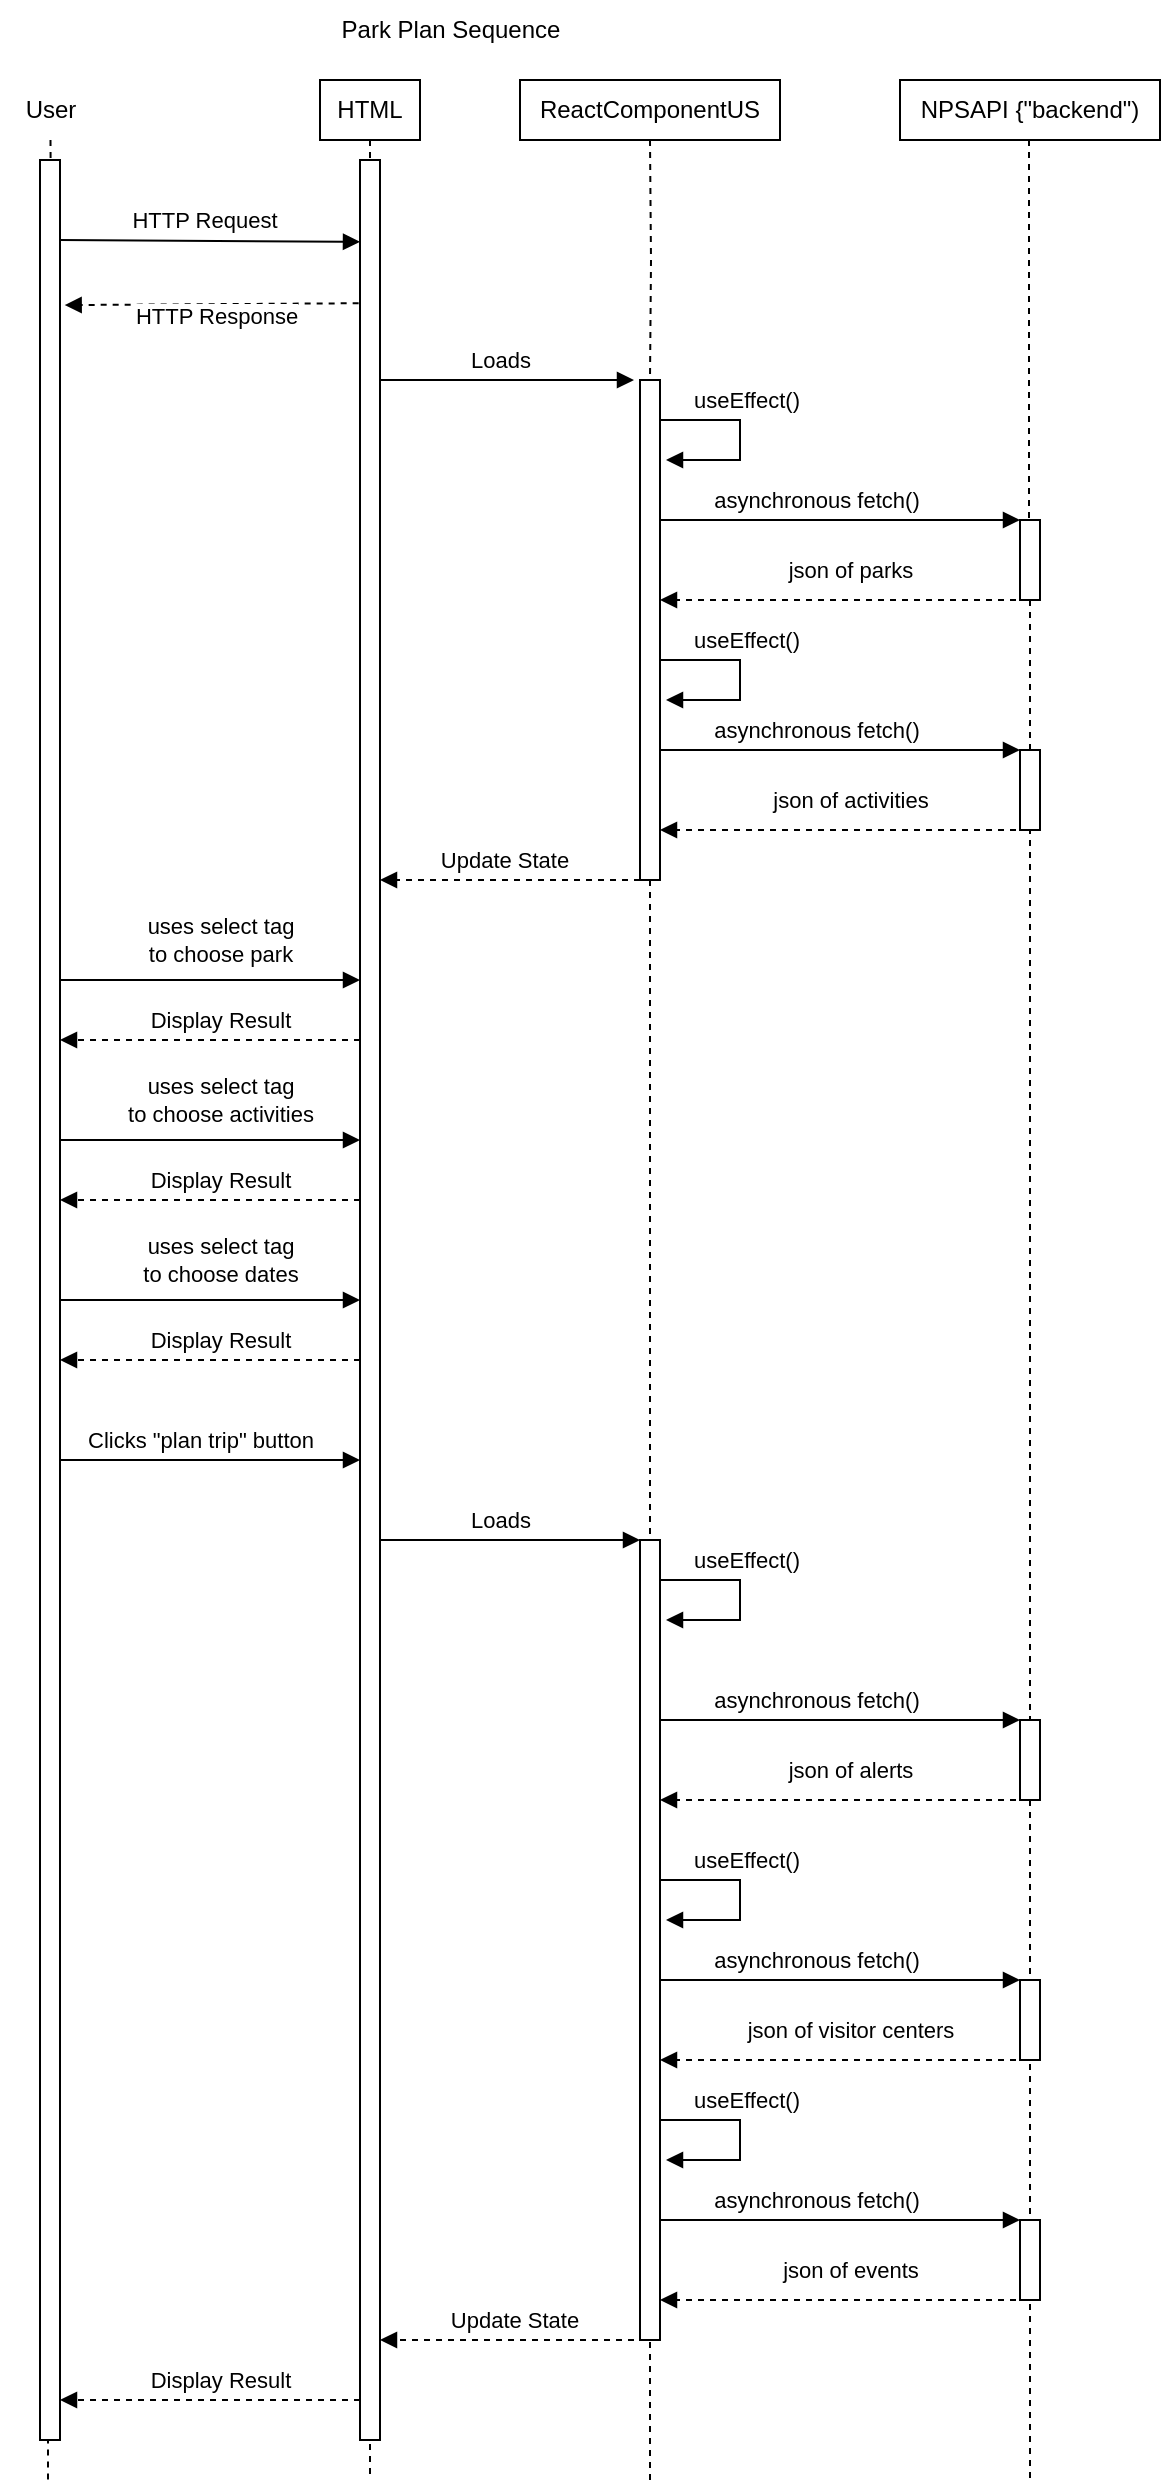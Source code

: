 <mxfile version="24.8.2">
  <diagram name="Page-1" id="2N_hKdzQS2WtKXgOqkMZ">
    <mxGraphModel dx="629" dy="658" grid="1" gridSize="10" guides="1" tooltips="1" connect="1" arrows="1" fold="1" page="1" pageScale="1" pageWidth="850" pageHeight="1100" math="0" shadow="0">
      <root>
        <mxCell id="0" />
        <mxCell id="1" parent="0" />
        <mxCell id="mt4EAMJdz2PLvbKeGVNi-27" value="" style="group" vertex="1" connectable="0" parent="1">
          <mxGeometry x="634" y="80" width="491" height="1170" as="geometry" />
        </mxCell>
        <mxCell id="4_751Qfp6eRG20XVYGbz-63" style="edgeStyle=orthogonalEdgeStyle;rounded=0;orthogonalLoop=1;jettySize=auto;html=1;exitX=0.5;exitY=1;exitDx=0;exitDy=0;endArrow=none;endFill=0;dashed=1;" parent="mt4EAMJdz2PLvbKeGVNi-27" source="4_751Qfp6eRG20XVYGbz-8" edge="1">
          <mxGeometry relative="1" as="geometry">
            <mxPoint x="160.41" as="sourcePoint" />
            <mxPoint x="161" y="1170" as="targetPoint" />
          </mxGeometry>
        </mxCell>
        <mxCell id="4_751Qfp6eRG20XVYGbz-14" style="edgeStyle=orthogonalEdgeStyle;rounded=0;orthogonalLoop=1;jettySize=auto;html=1;exitX=0.5;exitY=1;exitDx=0;exitDy=0;endArrow=none;endFill=0;dashed=1;" parent="mt4EAMJdz2PLvbKeGVNi-27" source="4_751Qfp6eRG20XVYGbz-33" edge="1">
          <mxGeometry relative="1" as="geometry">
            <mxPoint x="490.5" as="sourcePoint" />
            <mxPoint x="491" y="1170" as="targetPoint" />
          </mxGeometry>
        </mxCell>
        <mxCell id="4_751Qfp6eRG20XVYGbz-65" style="edgeStyle=orthogonalEdgeStyle;rounded=0;orthogonalLoop=1;jettySize=auto;html=1;exitX=0.5;exitY=1;exitDx=0;exitDy=0;endArrow=none;endFill=0;dashed=1;" parent="mt4EAMJdz2PLvbKeGVNi-27" edge="1">
          <mxGeometry relative="1" as="geometry">
            <mxPoint x="1.25" as="sourcePoint" />
            <mxPoint y="1170" as="targetPoint" />
            <Array as="points">
              <mxPoint x="1" y="10.446" />
              <mxPoint y="10.446" />
              <mxPoint y="523.366" />
              <mxPoint x="1" y="523.366" />
              <mxPoint x="1" y="1044.643" />
            </Array>
          </mxGeometry>
        </mxCell>
        <mxCell id="4_751Qfp6eRG20XVYGbz-70" style="edgeStyle=orthogonalEdgeStyle;shape=connector;rounded=0;orthogonalLoop=1;jettySize=auto;html=1;exitX=0;exitY=0.75;exitDx=0;exitDy=0;entryX=1;entryY=0.75;entryDx=0;entryDy=0;strokeColor=default;align=center;verticalAlign=middle;fontFamily=Helvetica;fontSize=11;fontColor=default;labelBackgroundColor=default;endArrow=block;endFill=1;dashed=1;" parent="mt4EAMJdz2PLvbKeGVNi-27" edge="1">
          <mxGeometry relative="1" as="geometry">
            <mxPoint x="156" y="1130" as="sourcePoint" />
            <mxPoint x="6" y="1130" as="targetPoint" />
            <Array as="points">
              <mxPoint x="116" y="1130" />
              <mxPoint x="116" y="1130" />
            </Array>
          </mxGeometry>
        </mxCell>
        <mxCell id="4_751Qfp6eRG20XVYGbz-97" value="Display Result" style="edgeLabel;html=1;align=center;verticalAlign=middle;resizable=0;points=[];fontFamily=Helvetica;fontSize=11;fontColor=default;labelBackgroundColor=default;" parent="4_751Qfp6eRG20XVYGbz-70" vertex="1" connectable="0">
          <mxGeometry x="-0.213" y="1" relative="1" as="geometry">
            <mxPoint x="-11" y="-11" as="offset" />
          </mxGeometry>
        </mxCell>
        <mxCell id="4_751Qfp6eRG20XVYGbz-12" style="edgeStyle=orthogonalEdgeStyle;rounded=0;orthogonalLoop=1;jettySize=auto;html=1;endArrow=none;endFill=0;dashed=1;" parent="mt4EAMJdz2PLvbKeGVNi-27" edge="1">
          <mxGeometry relative="1" as="geometry">
            <mxPoint x="301" y="1170" as="sourcePoint" />
            <mxPoint x="301" y="1030" as="targetPoint" />
          </mxGeometry>
        </mxCell>
        <mxCell id="4_751Qfp6eRG20XVYGbz-88" style="edgeStyle=orthogonalEdgeStyle;shape=connector;rounded=0;orthogonalLoop=1;jettySize=auto;html=1;strokeColor=default;align=center;verticalAlign=middle;fontFamily=Helvetica;fontSize=11;fontColor=default;labelBackgroundColor=default;endArrow=block;endFill=1;dashed=1;" parent="mt4EAMJdz2PLvbKeGVNi-27" edge="1">
          <mxGeometry relative="1" as="geometry">
            <mxPoint x="293" y="1100" as="sourcePoint" />
            <mxPoint x="166" y="1100" as="targetPoint" />
            <Array as="points">
              <mxPoint x="236" y="1100" />
              <mxPoint x="236" y="1100" />
            </Array>
          </mxGeometry>
        </mxCell>
        <mxCell id="4_751Qfp6eRG20XVYGbz-89" value="Update State" style="edgeLabel;html=1;align=center;verticalAlign=middle;resizable=0;points=[];fontFamily=Helvetica;fontSize=11;fontColor=default;labelBackgroundColor=default;" parent="4_751Qfp6eRG20XVYGbz-88" vertex="1" connectable="0">
          <mxGeometry x="0.291" y="1" relative="1" as="geometry">
            <mxPoint x="22" y="-11" as="offset" />
          </mxGeometry>
        </mxCell>
        <mxCell id="4_751Qfp6eRG20XVYGbz-3" value="Park Plan Sequence" style="text;html=1;align=center;verticalAlign=middle;resizable=0;points=[];autosize=1;strokeColor=none;fillColor=none;" parent="1" vertex="1">
          <mxGeometry x="770" y="10" width="130" height="30" as="geometry" />
        </mxCell>
        <mxCell id="4_751Qfp6eRG20XVYGbz-68" style="edgeStyle=orthogonalEdgeStyle;shape=connector;rounded=0;orthogonalLoop=1;jettySize=auto;html=1;exitX=0;exitY=0.75;exitDx=0;exitDy=0;entryX=1;entryY=0.75;entryDx=0;entryDy=0;strokeColor=default;align=center;verticalAlign=middle;fontFamily=Helvetica;fontSize=11;fontColor=default;labelBackgroundColor=default;endArrow=block;endFill=1;dashed=1;" parent="1" edge="1">
          <mxGeometry relative="1" as="geometry">
            <mxPoint x="790" y="530.0" as="sourcePoint" />
            <mxPoint x="640" y="530.0" as="targetPoint" />
          </mxGeometry>
        </mxCell>
        <mxCell id="4_751Qfp6eRG20XVYGbz-71" value="Display Result" style="edgeLabel;html=1;align=center;verticalAlign=middle;resizable=0;points=[];fontFamily=Helvetica;fontSize=11;fontColor=default;labelBackgroundColor=default;" parent="4_751Qfp6eRG20XVYGbz-68" vertex="1" connectable="0">
          <mxGeometry x="-0.133" y="-2" relative="1" as="geometry">
            <mxPoint x="-5" y="-8" as="offset" />
          </mxGeometry>
        </mxCell>
        <mxCell id="4_751Qfp6eRG20XVYGbz-6" value="" style="rounded=0;whiteSpace=wrap;html=1;" parent="1" vertex="1">
          <mxGeometry x="790" y="90" width="10" height="1140" as="geometry" />
        </mxCell>
        <mxCell id="4_751Qfp6eRG20XVYGbz-8" value="HTML" style="whiteSpace=wrap;html=1;" parent="1" vertex="1">
          <mxGeometry x="770" y="50" width="50" height="30" as="geometry" />
        </mxCell>
        <mxCell id="4_751Qfp6eRG20XVYGbz-10" value="ReactComponentUS" style="rounded=0;whiteSpace=wrap;html=1;" parent="1" vertex="1">
          <mxGeometry x="870" y="50" width="130" height="30" as="geometry" />
        </mxCell>
        <mxCell id="4_751Qfp6eRG20XVYGbz-13" value="NPSAPI {&quot;backend&quot;)" style="whiteSpace=wrap;html=1;" parent="1" vertex="1">
          <mxGeometry x="1060" y="50" width="130" height="30" as="geometry" />
        </mxCell>
        <mxCell id="4_751Qfp6eRG20XVYGbz-20" value="" style="endArrow=block;html=1;rounded=0;entryX=-0.033;entryY=0.093;entryDx=0;entryDy=0;entryPerimeter=0;exitX=0.933;exitY=0.092;exitDx=0;exitDy=0;exitPerimeter=0;endFill=1;" parent="1" edge="1">
          <mxGeometry width="50" height="50" relative="1" as="geometry">
            <mxPoint x="639.66" y="130.0" as="sourcePoint" />
            <mxPoint x="790.0" y="130.93" as="targetPoint" />
          </mxGeometry>
        </mxCell>
        <mxCell id="4_751Qfp6eRG20XVYGbz-21" value="HTTP Request" style="edgeLabel;html=1;align=center;verticalAlign=middle;resizable=0;points=[];" parent="4_751Qfp6eRG20XVYGbz-20" vertex="1" connectable="0">
          <mxGeometry x="0.1" relative="1" as="geometry">
            <mxPoint x="-10" y="-11" as="offset" />
          </mxGeometry>
        </mxCell>
        <mxCell id="4_751Qfp6eRG20XVYGbz-22" value="" style="endArrow=block;dashed=1;html=1;rounded=0;entryX=1.2;entryY=0.127;entryDx=0;entryDy=0;entryPerimeter=0;exitX=-0.1;exitY=0.126;exitDx=0;exitDy=0;exitPerimeter=0;endFill=1;" parent="1" edge="1">
          <mxGeometry width="50" height="50" relative="1" as="geometry">
            <mxPoint x="789.33" y="161.62" as="sourcePoint" />
            <mxPoint x="642.33" y="162.55" as="targetPoint" />
          </mxGeometry>
        </mxCell>
        <mxCell id="4_751Qfp6eRG20XVYGbz-23" value="HTTP Response" style="edgeLabel;html=1;align=center;verticalAlign=middle;resizable=0;points=[];" parent="4_751Qfp6eRG20XVYGbz-22" vertex="1" connectable="0">
          <mxGeometry x="0.159" relative="1" as="geometry">
            <mxPoint x="13" y="6" as="offset" />
          </mxGeometry>
        </mxCell>
        <mxCell id="4_751Qfp6eRG20XVYGbz-25" value="" style="edgeStyle=orthogonalEdgeStyle;rounded=0;orthogonalLoop=1;jettySize=auto;html=1;exitX=0.5;exitY=1;exitDx=0;exitDy=0;endArrow=none;endFill=0;dashed=1;" parent="1" target="4_751Qfp6eRG20XVYGbz-24" edge="1">
          <mxGeometry relative="1" as="geometry">
            <mxPoint x="935" y="80" as="sourcePoint" />
            <mxPoint x="935" y="760" as="targetPoint" />
          </mxGeometry>
        </mxCell>
        <mxCell id="4_751Qfp6eRG20XVYGbz-31" style="edgeStyle=orthogonalEdgeStyle;rounded=0;orthogonalLoop=1;jettySize=auto;html=1;exitX=1;exitY=0.25;exitDx=0;exitDy=0;endArrow=block;endFill=1;" parent="1" edge="1">
          <mxGeometry relative="1" as="geometry">
            <mxPoint x="943" y="240" as="targetPoint" />
            <mxPoint x="940" y="220" as="sourcePoint" />
            <Array as="points">
              <mxPoint x="980" y="220" />
              <mxPoint x="980" y="240" />
            </Array>
          </mxGeometry>
        </mxCell>
        <mxCell id="4_751Qfp6eRG20XVYGbz-32" value="useEffect()" style="edgeLabel;html=1;align=center;verticalAlign=middle;resizable=0;points=[];" parent="4_751Qfp6eRG20XVYGbz-31" vertex="1" connectable="0">
          <mxGeometry x="-0.556" relative="1" as="geometry">
            <mxPoint x="21" y="-10" as="offset" />
          </mxGeometry>
        </mxCell>
        <mxCell id="4_751Qfp6eRG20XVYGbz-37" style="edgeStyle=orthogonalEdgeStyle;rounded=0;orthogonalLoop=1;jettySize=auto;html=1;exitX=1;exitY=0.25;exitDx=0;exitDy=0;entryX=0;entryY=0;entryDx=0;entryDy=0;endArrow=block;endFill=1;" parent="1" edge="1">
          <mxGeometry relative="1" as="geometry">
            <mxPoint x="1120" y="270" as="targetPoint" />
            <mxPoint x="940" y="270" as="sourcePoint" />
            <Array as="points">
              <mxPoint x="980" y="270" />
              <mxPoint x="980" y="270" />
            </Array>
          </mxGeometry>
        </mxCell>
        <mxCell id="4_751Qfp6eRG20XVYGbz-38" value="asynchronous fetch()" style="edgeLabel;html=1;align=center;verticalAlign=middle;resizable=0;points=[];" parent="4_751Qfp6eRG20XVYGbz-37" vertex="1" connectable="0">
          <mxGeometry x="-0.133" y="1" relative="1" as="geometry">
            <mxPoint y="-9" as="offset" />
          </mxGeometry>
        </mxCell>
        <mxCell id="4_751Qfp6eRG20XVYGbz-24" value="" style="rounded=0;whiteSpace=wrap;html=1;" parent="1" vertex="1">
          <mxGeometry x="930" y="200" width="10" height="250" as="geometry" />
        </mxCell>
        <mxCell id="4_751Qfp6eRG20XVYGbz-26" style="edgeStyle=orthogonalEdgeStyle;rounded=0;orthogonalLoop=1;jettySize=auto;html=1;exitX=1;exitY=0.25;exitDx=0;exitDy=0;entryX=-0.3;entryY=0.22;entryDx=0;entryDy=0;entryPerimeter=0;endArrow=block;endFill=1;" parent="1" edge="1">
          <mxGeometry relative="1" as="geometry">
            <mxPoint x="800" y="200.0" as="sourcePoint" />
            <mxPoint x="927" y="200" as="targetPoint" />
          </mxGeometry>
        </mxCell>
        <mxCell id="4_751Qfp6eRG20XVYGbz-29" value="Loads" style="edgeLabel;html=1;align=center;verticalAlign=middle;resizable=0;points=[];" parent="4_751Qfp6eRG20XVYGbz-26" vertex="1" connectable="0">
          <mxGeometry x="-0.213" y="3" relative="1" as="geometry">
            <mxPoint x="10" y="-7" as="offset" />
          </mxGeometry>
        </mxCell>
        <mxCell id="4_751Qfp6eRG20XVYGbz-28" style="edgeStyle=orthogonalEdgeStyle;rounded=0;orthogonalLoop=1;jettySize=auto;html=1;exitX=0;exitY=1;exitDx=0;exitDy=0;dashed=1;endArrow=block;endFill=1;" parent="1" source="4_751Qfp6eRG20XVYGbz-24" edge="1">
          <mxGeometry relative="1" as="geometry">
            <mxPoint x="800" y="450" as="targetPoint" />
            <Array as="points">
              <mxPoint x="900" y="450" />
              <mxPoint x="900" y="450" />
            </Array>
          </mxGeometry>
        </mxCell>
        <mxCell id="4_751Qfp6eRG20XVYGbz-30" value="Update State" style="edgeLabel;html=1;align=center;verticalAlign=middle;resizable=0;points=[];" parent="4_751Qfp6eRG20XVYGbz-28" vertex="1" connectable="0">
          <mxGeometry x="0.047" relative="1" as="geometry">
            <mxPoint y="-10" as="offset" />
          </mxGeometry>
        </mxCell>
        <mxCell id="4_751Qfp6eRG20XVYGbz-34" value="" style="edgeStyle=orthogonalEdgeStyle;rounded=0;orthogonalLoop=1;jettySize=auto;html=1;exitX=0.5;exitY=1;exitDx=0;exitDy=0;endArrow=none;endFill=0;dashed=1;" parent="1" target="4_751Qfp6eRG20XVYGbz-33" edge="1">
          <mxGeometry relative="1" as="geometry">
            <mxPoint x="1124.5" y="80" as="sourcePoint" />
            <mxPoint x="1125" y="760" as="targetPoint" />
          </mxGeometry>
        </mxCell>
        <mxCell id="4_751Qfp6eRG20XVYGbz-33" value="" style="rounded=0;whiteSpace=wrap;html=1;" parent="1" vertex="1">
          <mxGeometry x="1120" y="270" width="10" height="40" as="geometry" />
        </mxCell>
        <mxCell id="4_751Qfp6eRG20XVYGbz-42" style="edgeStyle=orthogonalEdgeStyle;rounded=0;orthogonalLoop=1;jettySize=auto;html=1;exitX=0;exitY=1;exitDx=0;exitDy=0;entryX=1;entryY=0.56;entryDx=0;entryDy=0;entryPerimeter=0;endArrow=block;endFill=1;dashed=1;" parent="1" edge="1">
          <mxGeometry relative="1" as="geometry">
            <mxPoint x="1120" y="300" as="sourcePoint" />
            <mxPoint x="940" y="310" as="targetPoint" />
            <Array as="points">
              <mxPoint x="1080" y="310" />
              <mxPoint x="1080" y="310" />
            </Array>
          </mxGeometry>
        </mxCell>
        <mxCell id="4_751Qfp6eRG20XVYGbz-43" value="json of parks" style="edgeLabel;html=1;align=center;verticalAlign=middle;resizable=0;points=[];fontFamily=Helvetica;fontSize=11;fontColor=default;labelBackgroundColor=default;" parent="4_751Qfp6eRG20XVYGbz-42" vertex="1" connectable="0">
          <mxGeometry x="0.111" y="-3" relative="1" as="geometry">
            <mxPoint x="10" y="-12" as="offset" />
          </mxGeometry>
        </mxCell>
        <mxCell id="4_751Qfp6eRG20XVYGbz-44" style="edgeStyle=orthogonalEdgeStyle;rounded=0;orthogonalLoop=1;jettySize=auto;html=1;exitX=1;exitY=0.25;exitDx=0;exitDy=0;endArrow=block;endFill=1;" parent="1" edge="1">
          <mxGeometry relative="1" as="geometry">
            <mxPoint x="943" y="820" as="targetPoint" />
            <mxPoint x="940" y="800" as="sourcePoint" />
            <Array as="points">
              <mxPoint x="980" y="800" />
              <mxPoint x="980" y="820" />
            </Array>
          </mxGeometry>
        </mxCell>
        <mxCell id="4_751Qfp6eRG20XVYGbz-45" value="useEffect()" style="edgeLabel;html=1;align=center;verticalAlign=middle;resizable=0;points=[];" parent="4_751Qfp6eRG20XVYGbz-44" vertex="1" connectable="0">
          <mxGeometry x="-0.556" relative="1" as="geometry">
            <mxPoint x="21" y="-10" as="offset" />
          </mxGeometry>
        </mxCell>
        <mxCell id="4_751Qfp6eRG20XVYGbz-56" style="edgeStyle=orthogonalEdgeStyle;rounded=0;orthogonalLoop=1;jettySize=auto;html=1;exitX=1;exitY=0.25;exitDx=0;exitDy=0;entryX=0;entryY=0;entryDx=0;entryDy=0;endArrow=block;endFill=1;" parent="1" edge="1">
          <mxGeometry relative="1" as="geometry">
            <mxPoint x="1120" y="385" as="targetPoint" />
            <mxPoint x="940" y="385" as="sourcePoint" />
            <Array as="points">
              <mxPoint x="980" y="385" />
              <mxPoint x="980" y="385" />
            </Array>
          </mxGeometry>
        </mxCell>
        <mxCell id="4_751Qfp6eRG20XVYGbz-57" value="asynchronous fetch()" style="edgeLabel;html=1;align=center;verticalAlign=middle;resizable=0;points=[];" parent="4_751Qfp6eRG20XVYGbz-56" vertex="1" connectable="0">
          <mxGeometry x="-0.133" y="1" relative="1" as="geometry">
            <mxPoint y="-9" as="offset" />
          </mxGeometry>
        </mxCell>
        <mxCell id="4_751Qfp6eRG20XVYGbz-58" value="" style="rounded=0;whiteSpace=wrap;html=1;" parent="1" vertex="1">
          <mxGeometry x="1120" y="385" width="10" height="40" as="geometry" />
        </mxCell>
        <mxCell id="4_751Qfp6eRG20XVYGbz-59" style="edgeStyle=orthogonalEdgeStyle;rounded=0;orthogonalLoop=1;jettySize=auto;html=1;exitX=0;exitY=1;exitDx=0;exitDy=0;entryX=1;entryY=0.56;entryDx=0;entryDy=0;entryPerimeter=0;endArrow=block;endFill=1;dashed=1;" parent="1" edge="1">
          <mxGeometry relative="1" as="geometry">
            <mxPoint x="1120" y="415" as="sourcePoint" />
            <mxPoint x="940" y="425" as="targetPoint" />
            <Array as="points">
              <mxPoint x="1080" y="425" />
              <mxPoint x="1080" y="425" />
            </Array>
          </mxGeometry>
        </mxCell>
        <mxCell id="4_751Qfp6eRG20XVYGbz-60" value="json of activities" style="edgeLabel;html=1;align=center;verticalAlign=middle;resizable=0;points=[];fontFamily=Helvetica;fontSize=11;fontColor=default;labelBackgroundColor=default;" parent="4_751Qfp6eRG20XVYGbz-59" vertex="1" connectable="0">
          <mxGeometry x="0.111" y="-3" relative="1" as="geometry">
            <mxPoint x="10" y="-12" as="offset" />
          </mxGeometry>
        </mxCell>
        <mxCell id="4_751Qfp6eRG20XVYGbz-66" style="edgeStyle=orthogonalEdgeStyle;shape=connector;rounded=0;orthogonalLoop=1;jettySize=auto;html=1;exitX=1;exitY=0.75;exitDx=0;exitDy=0;entryX=0;entryY=0.75;entryDx=0;entryDy=0;strokeColor=default;align=center;verticalAlign=middle;fontFamily=Helvetica;fontSize=11;fontColor=default;labelBackgroundColor=default;endArrow=block;endFill=1;" parent="1" edge="1">
          <mxGeometry relative="1" as="geometry">
            <mxPoint x="640" y="500.0" as="sourcePoint" />
            <mxPoint x="790" y="500.0" as="targetPoint" />
          </mxGeometry>
        </mxCell>
        <mxCell id="4_751Qfp6eRG20XVYGbz-67" value="uses select tag&lt;div&gt;to choose park&lt;/div&gt;" style="edgeLabel;html=1;align=center;verticalAlign=middle;resizable=0;points=[];fontFamily=Helvetica;fontSize=11;fontColor=default;labelBackgroundColor=default;" parent="4_751Qfp6eRG20XVYGbz-66" vertex="1" connectable="0">
          <mxGeometry x="0.173" y="-2" relative="1" as="geometry">
            <mxPoint x="-8" y="-22" as="offset" />
          </mxGeometry>
        </mxCell>
        <mxCell id="4_751Qfp6eRG20XVYGbz-4" value="" style="rounded=0;whiteSpace=wrap;html=1;" parent="1" vertex="1">
          <mxGeometry x="630" y="90" width="10" height="1140" as="geometry" />
        </mxCell>
        <mxCell id="4_751Qfp6eRG20XVYGbz-5" value="User" style="text;html=1;align=center;verticalAlign=middle;resizable=0;points=[];autosize=1;strokeColor=none;fillColor=none;" parent="1" vertex="1">
          <mxGeometry x="610" y="50" width="50" height="30" as="geometry" />
        </mxCell>
        <mxCell id="4_751Qfp6eRG20XVYGbz-72" style="edgeStyle=orthogonalEdgeStyle;shape=connector;rounded=0;orthogonalLoop=1;jettySize=auto;html=1;exitX=1;exitY=0.75;exitDx=0;exitDy=0;entryX=0;entryY=0.75;entryDx=0;entryDy=0;strokeColor=default;align=center;verticalAlign=middle;fontFamily=Helvetica;fontSize=11;fontColor=default;labelBackgroundColor=default;endArrow=block;endFill=1;" parent="1" edge="1">
          <mxGeometry relative="1" as="geometry">
            <mxPoint x="640" y="580" as="sourcePoint" />
            <mxPoint x="790" y="580" as="targetPoint" />
          </mxGeometry>
        </mxCell>
        <mxCell id="4_751Qfp6eRG20XVYGbz-73" value="&lt;span style=&quot;caret-color: rgb(0, 0, 0); color: rgb(0, 0, 0); font-family: Helvetica; font-size: 11px; font-style: normal; font-variant-caps: normal; font-weight: 400; letter-spacing: normal; orphans: auto; text-align: center; text-indent: 0px; text-transform: none; white-space: nowrap; widows: auto; word-spacing: 0px; -webkit-text-stroke-width: 0px; background-color: rgb(255, 255, 255); text-decoration: none; display: inline !important; float: none;&quot;&gt;uses select tag&lt;/span&gt;&lt;div style=&quot;caret-color: rgb(0, 0, 0); color: rgb(0, 0, 0); font-family: Helvetica; font-size: 11px; font-style: normal; font-variant-caps: normal; font-weight: 400; letter-spacing: normal; orphans: auto; text-align: center; text-indent: 0px; text-transform: none; white-space: nowrap; widows: auto; word-spacing: 0px; -webkit-text-stroke-width: 0px; background-color: rgb(255, 255, 255); text-decoration: none;&quot;&gt;to choose activities&lt;/div&gt;" style="edgeLabel;html=1;align=center;verticalAlign=middle;resizable=0;points=[];fontFamily=Helvetica;fontSize=11;fontColor=default;labelBackgroundColor=default;" parent="4_751Qfp6eRG20XVYGbz-72" vertex="1" connectable="0">
          <mxGeometry x="0.16" y="-1" relative="1" as="geometry">
            <mxPoint x="-7" y="-21" as="offset" />
          </mxGeometry>
        </mxCell>
        <mxCell id="4_751Qfp6eRG20XVYGbz-75" style="edgeStyle=orthogonalEdgeStyle;shape=connector;rounded=0;orthogonalLoop=1;jettySize=auto;html=1;exitX=0;exitY=0.75;exitDx=0;exitDy=0;entryX=1;entryY=0.75;entryDx=0;entryDy=0;strokeColor=default;align=center;verticalAlign=middle;fontFamily=Helvetica;fontSize=11;fontColor=default;labelBackgroundColor=default;endArrow=block;endFill=1;dashed=1;" parent="1" edge="1">
          <mxGeometry relative="1" as="geometry">
            <mxPoint x="790" y="610.0" as="sourcePoint" />
            <mxPoint x="640" y="610.0" as="targetPoint" />
          </mxGeometry>
        </mxCell>
        <mxCell id="4_751Qfp6eRG20XVYGbz-76" value="Display Result" style="edgeLabel;html=1;align=center;verticalAlign=middle;resizable=0;points=[];fontFamily=Helvetica;fontSize=11;fontColor=default;labelBackgroundColor=default;" parent="4_751Qfp6eRG20XVYGbz-75" vertex="1" connectable="0">
          <mxGeometry x="-0.133" y="-2" relative="1" as="geometry">
            <mxPoint x="-5" y="-8" as="offset" />
          </mxGeometry>
        </mxCell>
        <mxCell id="4_751Qfp6eRG20XVYGbz-77" style="edgeStyle=orthogonalEdgeStyle;shape=connector;rounded=0;orthogonalLoop=1;jettySize=auto;html=1;exitX=1;exitY=0.75;exitDx=0;exitDy=0;entryX=0;entryY=0.75;entryDx=0;entryDy=0;strokeColor=default;align=center;verticalAlign=middle;fontFamily=Helvetica;fontSize=11;fontColor=default;labelBackgroundColor=default;endArrow=block;endFill=1;" parent="1" edge="1">
          <mxGeometry relative="1" as="geometry">
            <mxPoint x="640" y="660" as="sourcePoint" />
            <mxPoint x="790" y="660" as="targetPoint" />
          </mxGeometry>
        </mxCell>
        <mxCell id="4_751Qfp6eRG20XVYGbz-78" value="&lt;span style=&quot;caret-color: rgb(0, 0, 0); color: rgb(0, 0, 0); font-family: Helvetica; font-size: 11px; font-style: normal; font-variant-caps: normal; font-weight: 400; letter-spacing: normal; orphans: auto; text-align: center; text-indent: 0px; text-transform: none; white-space: nowrap; widows: auto; word-spacing: 0px; -webkit-text-stroke-width: 0px; background-color: rgb(255, 255, 255); text-decoration: none; display: inline !important; float: none;&quot;&gt;uses select tag&lt;/span&gt;&lt;div style=&quot;caret-color: rgb(0, 0, 0); color: rgb(0, 0, 0); font-family: Helvetica; font-size: 11px; font-style: normal; font-variant-caps: normal; font-weight: 400; letter-spacing: normal; orphans: auto; text-align: center; text-indent: 0px; text-transform: none; white-space: nowrap; widows: auto; word-spacing: 0px; -webkit-text-stroke-width: 0px; background-color: rgb(255, 255, 255); text-decoration: none;&quot;&gt;to choose dates&lt;/div&gt;" style="edgeLabel;html=1;align=center;verticalAlign=middle;resizable=0;points=[];fontFamily=Helvetica;fontSize=11;fontColor=default;labelBackgroundColor=default;" parent="4_751Qfp6eRG20XVYGbz-77" vertex="1" connectable="0">
          <mxGeometry x="0.16" y="-1" relative="1" as="geometry">
            <mxPoint x="-7" y="-21" as="offset" />
          </mxGeometry>
        </mxCell>
        <mxCell id="4_751Qfp6eRG20XVYGbz-79" style="edgeStyle=orthogonalEdgeStyle;shape=connector;rounded=0;orthogonalLoop=1;jettySize=auto;html=1;exitX=0;exitY=0.75;exitDx=0;exitDy=0;entryX=1;entryY=0.75;entryDx=0;entryDy=0;strokeColor=default;align=center;verticalAlign=middle;fontFamily=Helvetica;fontSize=11;fontColor=default;labelBackgroundColor=default;endArrow=block;endFill=1;dashed=1;" parent="1" edge="1">
          <mxGeometry relative="1" as="geometry">
            <mxPoint x="790" y="690.0" as="sourcePoint" />
            <mxPoint x="640" y="690.0" as="targetPoint" />
          </mxGeometry>
        </mxCell>
        <mxCell id="4_751Qfp6eRG20XVYGbz-80" value="Display Result" style="edgeLabel;html=1;align=center;verticalAlign=middle;resizable=0;points=[];fontFamily=Helvetica;fontSize=11;fontColor=default;labelBackgroundColor=default;" parent="4_751Qfp6eRG20XVYGbz-79" vertex="1" connectable="0">
          <mxGeometry x="-0.133" y="-2" relative="1" as="geometry">
            <mxPoint x="-5" y="-8" as="offset" />
          </mxGeometry>
        </mxCell>
        <mxCell id="4_751Qfp6eRG20XVYGbz-81" style="edgeStyle=orthogonalEdgeStyle;shape=connector;rounded=0;orthogonalLoop=1;jettySize=auto;html=1;exitX=1;exitY=0.75;exitDx=0;exitDy=0;entryX=0;entryY=0.75;entryDx=0;entryDy=0;strokeColor=default;align=center;verticalAlign=middle;fontFamily=Helvetica;fontSize=11;fontColor=default;labelBackgroundColor=default;endArrow=block;endFill=1;" parent="1" edge="1">
          <mxGeometry relative="1" as="geometry">
            <mxPoint x="640" y="740" as="sourcePoint" />
            <mxPoint x="790" y="740" as="targetPoint" />
          </mxGeometry>
        </mxCell>
        <mxCell id="4_751Qfp6eRG20XVYGbz-82" value="Clicks &quot;plan trip&quot; button" style="edgeLabel;html=1;align=center;verticalAlign=middle;resizable=0;points=[];fontFamily=Helvetica;fontSize=11;fontColor=default;labelBackgroundColor=default;" parent="4_751Qfp6eRG20XVYGbz-81" vertex="1" connectable="0">
          <mxGeometry x="0.16" y="-1" relative="1" as="geometry">
            <mxPoint x="-17" y="-11" as="offset" />
          </mxGeometry>
        </mxCell>
        <mxCell id="4_751Qfp6eRG20XVYGbz-84" value="" style="edgeStyle=orthogonalEdgeStyle;rounded=0;orthogonalLoop=1;jettySize=auto;html=1;exitX=0.5;exitY=1;exitDx=0;exitDy=0;endArrow=none;endFill=0;dashed=1;" parent="1" source="4_751Qfp6eRG20XVYGbz-24" target="4_751Qfp6eRG20XVYGbz-83" edge="1">
          <mxGeometry relative="1" as="geometry">
            <mxPoint x="935" y="450" as="sourcePoint" />
            <mxPoint x="935" y="1080" as="targetPoint" />
          </mxGeometry>
        </mxCell>
        <mxCell id="4_751Qfp6eRG20XVYGbz-83" value="" style="rounded=0;whiteSpace=wrap;html=1;" parent="1" vertex="1">
          <mxGeometry x="930" y="780" width="10" height="400" as="geometry" />
        </mxCell>
        <mxCell id="4_751Qfp6eRG20XVYGbz-86" style="edgeStyle=orthogonalEdgeStyle;shape=connector;rounded=0;orthogonalLoop=1;jettySize=auto;html=1;exitX=1;exitY=0.75;exitDx=0;exitDy=0;entryX=0;entryY=0;entryDx=0;entryDy=0;strokeColor=default;align=center;verticalAlign=middle;fontFamily=Helvetica;fontSize=11;fontColor=default;labelBackgroundColor=default;endArrow=block;endFill=1;" parent="1" target="4_751Qfp6eRG20XVYGbz-83" edge="1">
          <mxGeometry relative="1" as="geometry">
            <mxPoint x="800" y="780" as="sourcePoint" />
            <mxPoint x="950" y="780" as="targetPoint" />
            <Array as="points">
              <mxPoint x="880" y="780" />
              <mxPoint x="880" y="780" />
            </Array>
          </mxGeometry>
        </mxCell>
        <mxCell id="4_751Qfp6eRG20XVYGbz-87" value="Loads" style="edgeLabel;html=1;align=center;verticalAlign=middle;resizable=0;points=[];fontFamily=Helvetica;fontSize=11;fontColor=default;labelBackgroundColor=default;" parent="4_751Qfp6eRG20XVYGbz-86" vertex="1" connectable="0">
          <mxGeometry x="-0.123" y="-4" relative="1" as="geometry">
            <mxPoint x="3" y="-14" as="offset" />
          </mxGeometry>
        </mxCell>
        <mxCell id="4_751Qfp6eRG20XVYGbz-90" style="edgeStyle=orthogonalEdgeStyle;rounded=0;orthogonalLoop=1;jettySize=auto;html=1;exitX=1;exitY=0.25;exitDx=0;exitDy=0;endArrow=block;endFill=1;" parent="1" edge="1">
          <mxGeometry relative="1" as="geometry">
            <mxPoint x="943" y="360" as="targetPoint" />
            <mxPoint x="940" y="340" as="sourcePoint" />
            <Array as="points">
              <mxPoint x="980" y="340" />
              <mxPoint x="980" y="360" />
            </Array>
          </mxGeometry>
        </mxCell>
        <mxCell id="4_751Qfp6eRG20XVYGbz-91" value="useEffect()" style="edgeLabel;html=1;align=center;verticalAlign=middle;resizable=0;points=[];" parent="4_751Qfp6eRG20XVYGbz-90" vertex="1" connectable="0">
          <mxGeometry x="-0.556" relative="1" as="geometry">
            <mxPoint x="21" y="-10" as="offset" />
          </mxGeometry>
        </mxCell>
        <mxCell id="4_751Qfp6eRG20XVYGbz-92" style="edgeStyle=orthogonalEdgeStyle;rounded=0;orthogonalLoop=1;jettySize=auto;html=1;exitX=1;exitY=0.25;exitDx=0;exitDy=0;entryX=0;entryY=0;entryDx=0;entryDy=0;endArrow=block;endFill=1;" parent="1" edge="1">
          <mxGeometry relative="1" as="geometry">
            <mxPoint x="1120" y="870" as="targetPoint" />
            <mxPoint x="940" y="870" as="sourcePoint" />
            <Array as="points">
              <mxPoint x="980" y="870" />
              <mxPoint x="980" y="870" />
            </Array>
          </mxGeometry>
        </mxCell>
        <mxCell id="4_751Qfp6eRG20XVYGbz-93" value="asynchronous fetch()" style="edgeLabel;html=1;align=center;verticalAlign=middle;resizable=0;points=[];" parent="4_751Qfp6eRG20XVYGbz-92" vertex="1" connectable="0">
          <mxGeometry x="-0.133" y="1" relative="1" as="geometry">
            <mxPoint y="-9" as="offset" />
          </mxGeometry>
        </mxCell>
        <mxCell id="4_751Qfp6eRG20XVYGbz-94" value="" style="rounded=0;whiteSpace=wrap;html=1;" parent="1" vertex="1">
          <mxGeometry x="1120" y="870" width="10" height="40" as="geometry" />
        </mxCell>
        <mxCell id="4_751Qfp6eRG20XVYGbz-95" style="edgeStyle=orthogonalEdgeStyle;rounded=0;orthogonalLoop=1;jettySize=auto;html=1;exitX=0;exitY=1;exitDx=0;exitDy=0;entryX=1;entryY=0.56;entryDx=0;entryDy=0;entryPerimeter=0;endArrow=block;endFill=1;dashed=1;" parent="1" edge="1">
          <mxGeometry relative="1" as="geometry">
            <mxPoint x="1120" y="900" as="sourcePoint" />
            <mxPoint x="940" y="910" as="targetPoint" />
            <Array as="points">
              <mxPoint x="1080" y="910" />
              <mxPoint x="1080" y="910" />
            </Array>
          </mxGeometry>
        </mxCell>
        <mxCell id="4_751Qfp6eRG20XVYGbz-96" value="json of alerts" style="edgeLabel;html=1;align=center;verticalAlign=middle;resizable=0;points=[];fontFamily=Helvetica;fontSize=11;fontColor=default;labelBackgroundColor=default;" parent="4_751Qfp6eRG20XVYGbz-95" vertex="1" connectable="0">
          <mxGeometry x="0.111" y="-3" relative="1" as="geometry">
            <mxPoint x="10" y="-12" as="offset" />
          </mxGeometry>
        </mxCell>
        <mxCell id="mt4EAMJdz2PLvbKeGVNi-6" style="edgeStyle=orthogonalEdgeStyle;rounded=0;orthogonalLoop=1;jettySize=auto;html=1;exitX=1;exitY=0.25;exitDx=0;exitDy=0;endArrow=block;endFill=1;" edge="1" parent="1">
          <mxGeometry relative="1" as="geometry">
            <mxPoint x="943" y="970" as="targetPoint" />
            <mxPoint x="940" y="950" as="sourcePoint" />
            <Array as="points">
              <mxPoint x="980" y="950" />
              <mxPoint x="980" y="970" />
            </Array>
          </mxGeometry>
        </mxCell>
        <mxCell id="mt4EAMJdz2PLvbKeGVNi-7" value="useEffect()" style="edgeLabel;html=1;align=center;verticalAlign=middle;resizable=0;points=[];" vertex="1" connectable="0" parent="mt4EAMJdz2PLvbKeGVNi-6">
          <mxGeometry x="-0.556" relative="1" as="geometry">
            <mxPoint x="21" y="-10" as="offset" />
          </mxGeometry>
        </mxCell>
        <mxCell id="mt4EAMJdz2PLvbKeGVNi-8" style="edgeStyle=orthogonalEdgeStyle;rounded=0;orthogonalLoop=1;jettySize=auto;html=1;exitX=1;exitY=0.25;exitDx=0;exitDy=0;entryX=0;entryY=0;entryDx=0;entryDy=0;endArrow=block;endFill=1;" edge="1" parent="1">
          <mxGeometry relative="1" as="geometry">
            <mxPoint x="1120" y="1000" as="targetPoint" />
            <mxPoint x="940" y="1000" as="sourcePoint" />
            <Array as="points">
              <mxPoint x="980" y="1000" />
              <mxPoint x="980" y="1000" />
            </Array>
          </mxGeometry>
        </mxCell>
        <mxCell id="mt4EAMJdz2PLvbKeGVNi-9" value="asynchronous fetch()" style="edgeLabel;html=1;align=center;verticalAlign=middle;resizable=0;points=[];" vertex="1" connectable="0" parent="mt4EAMJdz2PLvbKeGVNi-8">
          <mxGeometry x="-0.133" y="1" relative="1" as="geometry">
            <mxPoint y="-9" as="offset" />
          </mxGeometry>
        </mxCell>
        <mxCell id="mt4EAMJdz2PLvbKeGVNi-10" value="" style="rounded=0;whiteSpace=wrap;html=1;" vertex="1" parent="1">
          <mxGeometry x="1120" y="1000" width="10" height="40" as="geometry" />
        </mxCell>
        <mxCell id="mt4EAMJdz2PLvbKeGVNi-11" style="edgeStyle=orthogonalEdgeStyle;rounded=0;orthogonalLoop=1;jettySize=auto;html=1;exitX=0;exitY=1;exitDx=0;exitDy=0;entryX=1;entryY=0.56;entryDx=0;entryDy=0;entryPerimeter=0;endArrow=block;endFill=1;dashed=1;" edge="1" parent="1">
          <mxGeometry relative="1" as="geometry">
            <mxPoint x="1120" y="1030" as="sourcePoint" />
            <mxPoint x="940" y="1040" as="targetPoint" />
            <Array as="points">
              <mxPoint x="1080" y="1040" />
              <mxPoint x="1080" y="1040" />
            </Array>
          </mxGeometry>
        </mxCell>
        <mxCell id="mt4EAMJdz2PLvbKeGVNi-12" value="json of visitor centers" style="edgeLabel;html=1;align=center;verticalAlign=middle;resizable=0;points=[];fontFamily=Helvetica;fontSize=11;fontColor=default;labelBackgroundColor=default;" vertex="1" connectable="0" parent="mt4EAMJdz2PLvbKeGVNi-11">
          <mxGeometry x="0.111" y="-3" relative="1" as="geometry">
            <mxPoint x="10" y="-12" as="offset" />
          </mxGeometry>
        </mxCell>
        <mxCell id="mt4EAMJdz2PLvbKeGVNi-20" style="edgeStyle=orthogonalEdgeStyle;rounded=0;orthogonalLoop=1;jettySize=auto;html=1;exitX=1;exitY=0.25;exitDx=0;exitDy=0;endArrow=block;endFill=1;" edge="1" parent="1">
          <mxGeometry relative="1" as="geometry">
            <mxPoint x="943" y="1090" as="targetPoint" />
            <mxPoint x="940" y="1070" as="sourcePoint" />
            <Array as="points">
              <mxPoint x="980" y="1070" />
              <mxPoint x="980" y="1090" />
            </Array>
          </mxGeometry>
        </mxCell>
        <mxCell id="mt4EAMJdz2PLvbKeGVNi-21" value="useEffect()" style="edgeLabel;html=1;align=center;verticalAlign=middle;resizable=0;points=[];" vertex="1" connectable="0" parent="mt4EAMJdz2PLvbKeGVNi-20">
          <mxGeometry x="-0.556" relative="1" as="geometry">
            <mxPoint x="21" y="-10" as="offset" />
          </mxGeometry>
        </mxCell>
        <mxCell id="mt4EAMJdz2PLvbKeGVNi-22" style="edgeStyle=orthogonalEdgeStyle;rounded=0;orthogonalLoop=1;jettySize=auto;html=1;exitX=1;exitY=0.25;exitDx=0;exitDy=0;entryX=0;entryY=0;entryDx=0;entryDy=0;endArrow=block;endFill=1;" edge="1" parent="1">
          <mxGeometry relative="1" as="geometry">
            <mxPoint x="1120" y="1120" as="targetPoint" />
            <mxPoint x="940" y="1120" as="sourcePoint" />
            <Array as="points">
              <mxPoint x="980" y="1120" />
              <mxPoint x="980" y="1120" />
            </Array>
          </mxGeometry>
        </mxCell>
        <mxCell id="mt4EAMJdz2PLvbKeGVNi-23" value="asynchronous fetch()" style="edgeLabel;html=1;align=center;verticalAlign=middle;resizable=0;points=[];" vertex="1" connectable="0" parent="mt4EAMJdz2PLvbKeGVNi-22">
          <mxGeometry x="-0.133" y="1" relative="1" as="geometry">
            <mxPoint y="-9" as="offset" />
          </mxGeometry>
        </mxCell>
        <mxCell id="mt4EAMJdz2PLvbKeGVNi-24" value="" style="rounded=0;whiteSpace=wrap;html=1;" vertex="1" parent="1">
          <mxGeometry x="1120" y="1120" width="10" height="40" as="geometry" />
        </mxCell>
        <mxCell id="mt4EAMJdz2PLvbKeGVNi-25" style="edgeStyle=orthogonalEdgeStyle;rounded=0;orthogonalLoop=1;jettySize=auto;html=1;exitX=0;exitY=1;exitDx=0;exitDy=0;entryX=1;entryY=0.56;entryDx=0;entryDy=0;entryPerimeter=0;endArrow=block;endFill=1;dashed=1;" edge="1" parent="1">
          <mxGeometry relative="1" as="geometry">
            <mxPoint x="1120" y="1150" as="sourcePoint" />
            <mxPoint x="940" y="1160" as="targetPoint" />
            <Array as="points">
              <mxPoint x="1080" y="1160" />
              <mxPoint x="1080" y="1160" />
            </Array>
          </mxGeometry>
        </mxCell>
        <mxCell id="mt4EAMJdz2PLvbKeGVNi-26" value="json of events" style="edgeLabel;html=1;align=center;verticalAlign=middle;resizable=0;points=[];fontFamily=Helvetica;fontSize=11;fontColor=default;labelBackgroundColor=default;" vertex="1" connectable="0" parent="mt4EAMJdz2PLvbKeGVNi-25">
          <mxGeometry x="0.111" y="-3" relative="1" as="geometry">
            <mxPoint x="10" y="-12" as="offset" />
          </mxGeometry>
        </mxCell>
      </root>
    </mxGraphModel>
  </diagram>
</mxfile>
